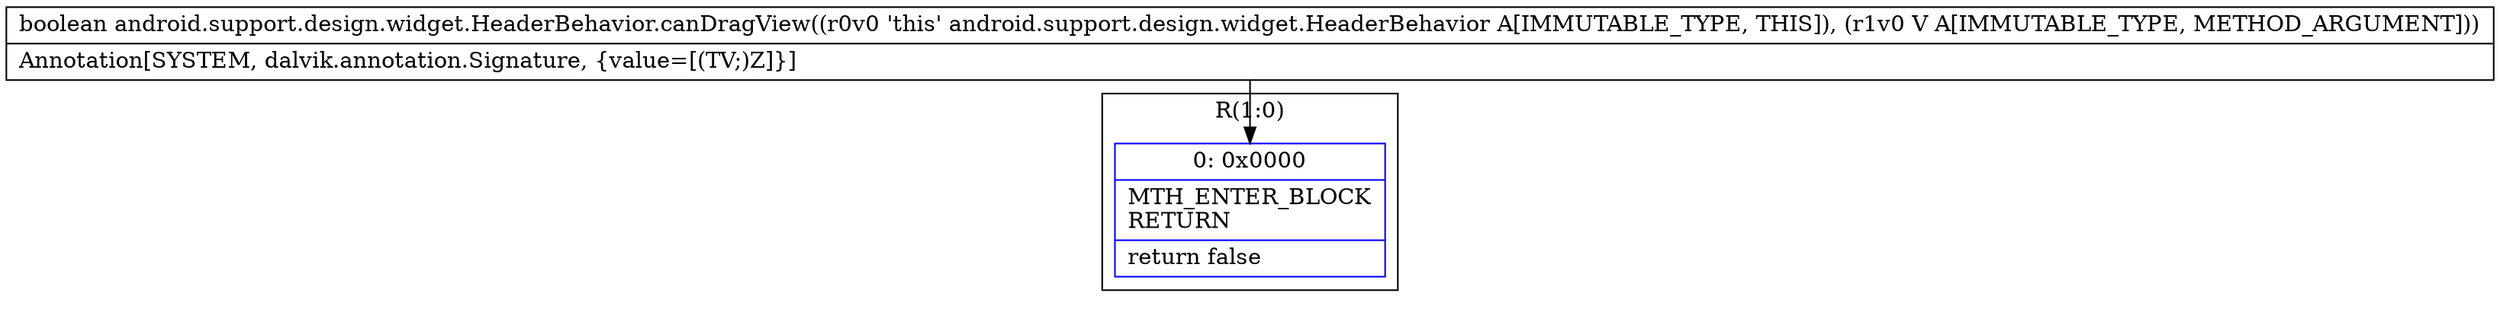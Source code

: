 digraph "CFG forandroid.support.design.widget.HeaderBehavior.canDragView(Landroid\/view\/View;)Z" {
subgraph cluster_Region_1622257666 {
label = "R(1:0)";
node [shape=record,color=blue];
Node_0 [shape=record,label="{0\:\ 0x0000|MTH_ENTER_BLOCK\lRETURN\l|return false\l}"];
}
MethodNode[shape=record,label="{boolean android.support.design.widget.HeaderBehavior.canDragView((r0v0 'this' android.support.design.widget.HeaderBehavior A[IMMUTABLE_TYPE, THIS]), (r1v0 V A[IMMUTABLE_TYPE, METHOD_ARGUMENT]))  | Annotation[SYSTEM, dalvik.annotation.Signature, \{value=[(TV;)Z]\}]\l}"];
MethodNode -> Node_0;
}


